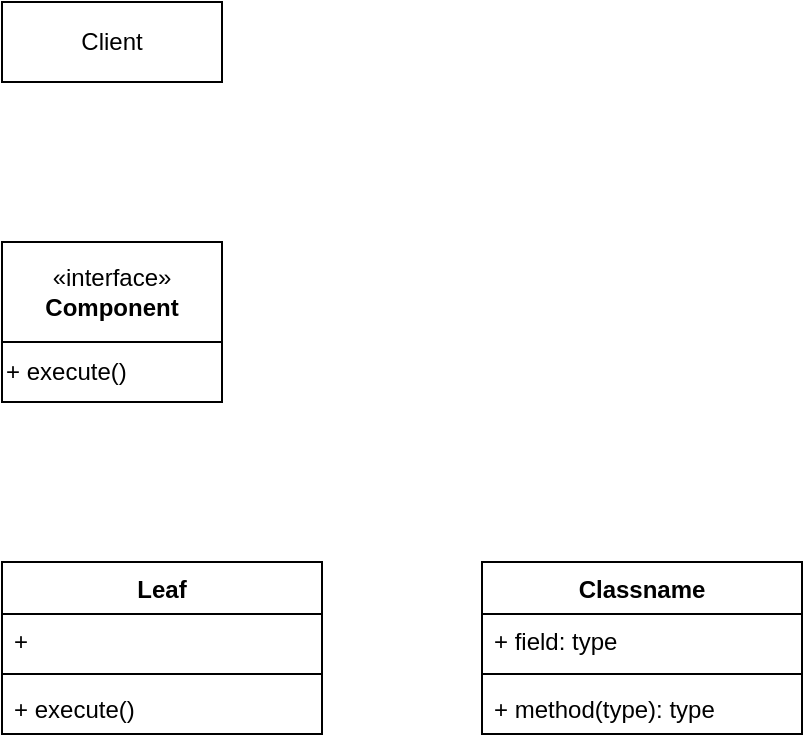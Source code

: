 <mxfile version="24.4.4" type="github">
  <diagram id="C5RBs43oDa-KdzZeNtuy" name="Page-1">
    <mxGraphModel dx="1434" dy="772" grid="1" gridSize="10" guides="1" tooltips="1" connect="1" arrows="1" fold="1" page="1" pageScale="1" pageWidth="827" pageHeight="1169" math="0" shadow="0">
      <root>
        <mxCell id="WIyWlLk6GJQsqaUBKTNV-0" />
        <mxCell id="WIyWlLk6GJQsqaUBKTNV-1" parent="WIyWlLk6GJQsqaUBKTNV-0" />
        <mxCell id="ugkiWy4A_dcpR8CHFcpf-0" value="Client" style="html=1;whiteSpace=wrap;" vertex="1" parent="WIyWlLk6GJQsqaUBKTNV-1">
          <mxGeometry x="200" y="80" width="110" height="40" as="geometry" />
        </mxCell>
        <mxCell id="ugkiWy4A_dcpR8CHFcpf-4" value="" style="group" vertex="1" connectable="0" parent="WIyWlLk6GJQsqaUBKTNV-1">
          <mxGeometry x="200" y="200" width="110" height="80" as="geometry" />
        </mxCell>
        <mxCell id="ugkiWy4A_dcpR8CHFcpf-1" value="«interface»&lt;br&gt;&lt;b&gt;Component&lt;/b&gt;" style="html=1;whiteSpace=wrap;" vertex="1" parent="ugkiWy4A_dcpR8CHFcpf-4">
          <mxGeometry width="110" height="50" as="geometry" />
        </mxCell>
        <mxCell id="ugkiWy4A_dcpR8CHFcpf-3" value="+ execute()" style="html=1;whiteSpace=wrap;align=left;" vertex="1" parent="ugkiWy4A_dcpR8CHFcpf-4">
          <mxGeometry y="50" width="110" height="30" as="geometry" />
        </mxCell>
        <mxCell id="ugkiWy4A_dcpR8CHFcpf-5" value="Leaf" style="swimlane;fontStyle=1;align=center;verticalAlign=top;childLayout=stackLayout;horizontal=1;startSize=26;horizontalStack=0;resizeParent=1;resizeParentMax=0;resizeLast=0;collapsible=1;marginBottom=0;whiteSpace=wrap;html=1;" vertex="1" parent="WIyWlLk6GJQsqaUBKTNV-1">
          <mxGeometry x="200" y="360" width="160" height="86" as="geometry" />
        </mxCell>
        <mxCell id="ugkiWy4A_dcpR8CHFcpf-6" value="+" style="text;strokeColor=none;fillColor=none;align=left;verticalAlign=top;spacingLeft=4;spacingRight=4;overflow=hidden;rotatable=0;points=[[0,0.5],[1,0.5]];portConstraint=eastwest;whiteSpace=wrap;html=1;" vertex="1" parent="ugkiWy4A_dcpR8CHFcpf-5">
          <mxGeometry y="26" width="160" height="26" as="geometry" />
        </mxCell>
        <mxCell id="ugkiWy4A_dcpR8CHFcpf-7" value="" style="line;strokeWidth=1;fillColor=none;align=left;verticalAlign=middle;spacingTop=-1;spacingLeft=3;spacingRight=3;rotatable=0;labelPosition=right;points=[];portConstraint=eastwest;strokeColor=inherit;" vertex="1" parent="ugkiWy4A_dcpR8CHFcpf-5">
          <mxGeometry y="52" width="160" height="8" as="geometry" />
        </mxCell>
        <mxCell id="ugkiWy4A_dcpR8CHFcpf-8" value="+ execute()" style="text;strokeColor=none;fillColor=none;align=left;verticalAlign=top;spacingLeft=4;spacingRight=4;overflow=hidden;rotatable=0;points=[[0,0.5],[1,0.5]];portConstraint=eastwest;whiteSpace=wrap;html=1;" vertex="1" parent="ugkiWy4A_dcpR8CHFcpf-5">
          <mxGeometry y="60" width="160" height="26" as="geometry" />
        </mxCell>
        <mxCell id="ugkiWy4A_dcpR8CHFcpf-9" value="Classname" style="swimlane;fontStyle=1;align=center;verticalAlign=top;childLayout=stackLayout;horizontal=1;startSize=26;horizontalStack=0;resizeParent=1;resizeParentMax=0;resizeLast=0;collapsible=1;marginBottom=0;whiteSpace=wrap;html=1;" vertex="1" parent="WIyWlLk6GJQsqaUBKTNV-1">
          <mxGeometry x="440" y="360" width="160" height="86" as="geometry" />
        </mxCell>
        <mxCell id="ugkiWy4A_dcpR8CHFcpf-10" value="+ field: type" style="text;strokeColor=none;fillColor=none;align=left;verticalAlign=top;spacingLeft=4;spacingRight=4;overflow=hidden;rotatable=0;points=[[0,0.5],[1,0.5]];portConstraint=eastwest;whiteSpace=wrap;html=1;" vertex="1" parent="ugkiWy4A_dcpR8CHFcpf-9">
          <mxGeometry y="26" width="160" height="26" as="geometry" />
        </mxCell>
        <mxCell id="ugkiWy4A_dcpR8CHFcpf-11" value="" style="line;strokeWidth=1;fillColor=none;align=left;verticalAlign=middle;spacingTop=-1;spacingLeft=3;spacingRight=3;rotatable=0;labelPosition=right;points=[];portConstraint=eastwest;strokeColor=inherit;" vertex="1" parent="ugkiWy4A_dcpR8CHFcpf-9">
          <mxGeometry y="52" width="160" height="8" as="geometry" />
        </mxCell>
        <mxCell id="ugkiWy4A_dcpR8CHFcpf-12" value="+ method(type): type" style="text;strokeColor=none;fillColor=none;align=left;verticalAlign=top;spacingLeft=4;spacingRight=4;overflow=hidden;rotatable=0;points=[[0,0.5],[1,0.5]];portConstraint=eastwest;whiteSpace=wrap;html=1;" vertex="1" parent="ugkiWy4A_dcpR8CHFcpf-9">
          <mxGeometry y="60" width="160" height="26" as="geometry" />
        </mxCell>
      </root>
    </mxGraphModel>
  </diagram>
</mxfile>
